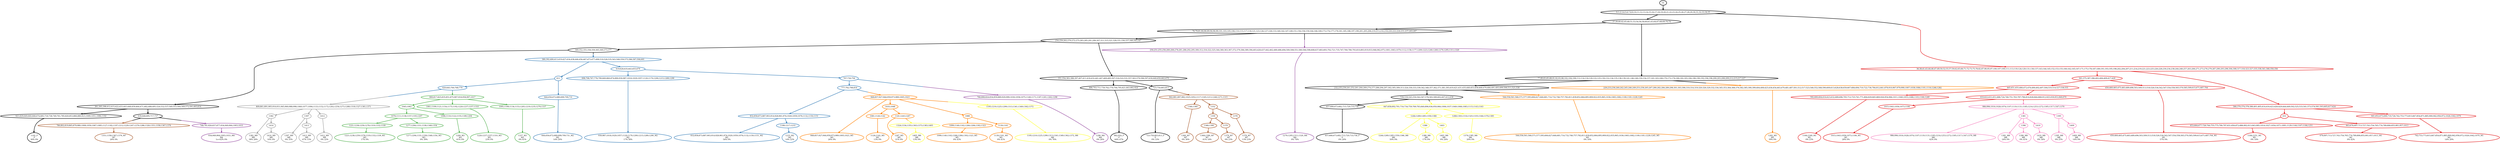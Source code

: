 digraph T {
	{
		rank=same
		125 [penwidth=3,colorscheme=set19,color=0,label="1102_P\nP\n36% 0%"]
		122 [penwidth=3,colorscheme=set19,color=0,label="882;924_P\nP\n64% 47%"]
		120 [penwidth=3,colorscheme=set19,color=0,label="723;750;803;813_P\nP\n0% 33%"]
		115 [penwidth=3,colorscheme=set19,color=0,label="657;666;673;682;715;720;733;758_P\nP\n0% 20%"]
		111 [penwidth=3,colorscheme=set19,color=1,label="1166;1249_M1\nM1\n0% 23%"]
		108 [penwidth=3,colorscheme=set19,color=1,label="1015;1043;1056;1073;1106_M1\nM1\n28% 0%"]
		106 [penwidth=3,colorscheme=set19,color=1,label="450;460;465;475;483;489;496;503;509;513;518;526;534;542;547;554;558;565;570;585;599;615;671;687;704_M1\nM1\n57% 0%"]
		102 [penwidth=3,colorscheme=set19,color=1,label="1184;1251_M1\nM1\n0% 14%"]
		100 [penwidth=3,colorscheme=set19,color=1,label="676;697;713;727;743;754;765;774;789;806;855;901;957;1013_M1\nM1\n0% 42%"]
		98 [penwidth=3,colorscheme=set19,color=1,label="742;753;773;815;847;854;871;885;900;942;956;972;1026;1042;1070_M1\nM1\n14% 20%"]
		96 [penwidth=3,colorscheme=set19,color=2,label="644;656;672;680;699;709;731_M2\nM2\n14% 20%"]
		93 [penwidth=3,colorscheme=set19,color=2,label="930;987;1018;1029;1057;1120;1170;1200;1215;1289;1290_M2\nM2\n17% 58%"]
		89 [penwidth=3,colorscheme=set19,color=2,label="832;858;873;887;903;914;928;961;974;1020;1059;1076;1132;1150;1151_M2\nM2\n54% 0%"]
		87 [penwidth=3,colorscheme=set19,color=2,label="1233_M2\nM2\n14% 22%"]
		83 [penwidth=3,colorscheme=set19,color=3,label="1221;1238;1259;1278;1319;1332;1339_M3\nM3\n17% 0%"]
		81 [penwidth=3,colorscheme=set19,color=3,label="1277;1294;1331;1338;1348;1354_M3\nM3\n0% 39%"]
		79 [penwidth=3,colorscheme=set19,color=3,label="1204_M3\nM3\n61% 0%"]
		77 [penwidth=3,colorscheme=set19,color=3,label="1220;1237;1257;1310_M3\nM3\n23% 0%"]
		75 [penwidth=3,colorscheme=set19,color=3,label="1337_M3\nM3\n0% 61%"]
		74 [penwidth=3,colorscheme=set19,color=4,label="1279;1295;1311;1320_M4\nM4\n0% 74%"]
		73 [penwidth=3,colorscheme=set19,color=4,label="1296_M4\nM4\n0% 26%"]
		71 [penwidth=3,colorscheme=set19,color=4,label="934;949;964;1003;1033_M4\nM4\n1e+02% 0%"]
		70 [penwidth=3,colorscheme=set19,color=5,label="848;857;927;944;959;973;989;1005;1023_M5\nM5\n26% 0%"]
		67 [penwidth=3,colorscheme=set19,color=5,label="1126;1142_M5\nM5\n13% 0%"]
		65 [penwidth=3,colorscheme=set19,color=5,label="1267_M5\nM5\n21% 0%"]
		62 [penwidth=3,colorscheme=set19,color=5,label="1099;1140;1162;1266;1284;1302;1323_M5\nM5\n0% 43%"]
		60 [penwidth=3,colorscheme=set19,color=5,label="1139;1161_M5\nM5\n0% 41%"]
		59 [penwidth=3,colorscheme=set19,color=5,label="1282_M5\nM5\n39% 0%"]
		58 [penwidth=3,colorscheme=set19,color=5,label="544;556;561;566;571;577;595;606;627;646;681;714;732;746;757;782;811;839;852;864;895;909;922;935;965;1036;1065;1082;1100;1181;1228;1245_M5\nM5\n0% 16%"]
		57 [penwidth=3,colorscheme=set19,color=6,label="1405_M6\nM6\n13% 0%"]
		56 [penwidth=3,colorscheme=set19,color=6,label="1195;1210;1225;1299;1313;1341;1349;1362;1372_M6\nM6\n0% 76%"]
		54 [penwidth=3,colorscheme=set19,color=6,label="1244;1269;1285;1350;1366_M6\nM6\n50% 0%"]
		52 [penwidth=3,colorscheme=set19,color=6,label="1386_M6\nM6\n17% 0%"]
		50 [penwidth=3,colorscheme=set19,color=6,label="1403_M6\nM6\n0% 24%"]
		48 [penwidth=3,colorscheme=set19,color=6,label="1374;1385_M6\nM6\n20% 0%"]
		47 [penwidth=3,colorscheme=set19,color=7,label="1351;1358;1367;1376_M7\nM7\n26% 0%"]
		45 [penwidth=3,colorscheme=set19,color=7,label="1360_M7\nM7\n0% 36%"]
		41 [penwidth=3,colorscheme=set19,color=7,label="1368;1390_M7\nM7\n61% 18%"]
		39 [penwidth=3,colorscheme=set19,color=7,label="1379_M7\nM7\n0% 23%"]
		37 [penwidth=3,colorscheme=set19,color=7,label="1378_M7\nM7\n13% 23%"]
		36 [penwidth=3,colorscheme=set19,color=8,label="986;996;1016;1028;1074;1107;1119;1131;1185;1214;1253;1272;1305;1317;1347;1370_M8\nM8\n62% 0%"]
		34 [penwidth=3,colorscheme=set19,color=8,label="1381_M8\nM8\n24% 0%"]
		32 [penwidth=3,colorscheme=set19,color=8,label="1396_M8\nM8\n0% 41%"]
		30 [penwidth=3,colorscheme=set19,color=8,label="1410_M8\nM8\n0% 34%"]
		28 [penwidth=3,colorscheme=set19,color=8,label="1395_M8\nM8\n0% 25%"]
		26 [penwidth=3,colorscheme=set19,color=8,label="1409_M8\nM8\n14% 0%"]
		24 [penwidth=3,colorscheme=set19,color=9,label="1382_M9\nM9\n38% 28%"]
		22 [penwidth=3,colorscheme=set19,color=9,label="1414_M9\nM9\n16% 0%"]
		20 [penwidth=3,colorscheme=set19,color=9,label="1397_M9\nM9\n0% 35%"]
		18 [penwidth=3,colorscheme=set19,color=9,label="1413_M9\nM9\n47% 15%"]
		16 [penwidth=3,colorscheme=set19,color=9,label="1412_M9\nM9\n0% 22%"]
	}
	135 [penwidth=3,colorscheme=set19,color=0,label="GL"]
	134 [penwidth=3,colorscheme=set19,color=0,label="0;1;2;3;4;5;6;7;8;9;10;11;12;13;14;15;16;17;18;19;20;21;22;23;24;25;26;27;28;29;30;31;32;33;34;35"]
	133 [penwidth=3,colorscheme=set19,color=0,label="37;39;40;42;45;48;51;53;54;56;58;60;61;63;64;67;68;69;70;74"]
	132 [penwidth=3,colorscheme=set19,color=0,label="76;79;81;84;86;89;94;96;99;101;103;105;106;110;115;117;118;121;123;126;127;128;133;140;142;147;149;151;156;158;159;164;166;169;173;174;177;179;181;185;188;197;199;201;205;206;210;213;216;218;220;222;224;231;237;243;247"]
	131 [penwidth=3,colorscheme=set19,color=0,label="254;259;262;270;272;275;283;285;291;299;307;311;315;321;328;331;336;337;340;343;347"]
	130 [penwidth=3,colorscheme=set19,color=0,label="349;352;355;358;359;365;369;373;377"]
	129 [penwidth=3,colorscheme=set19,color=2,label="611"]
	128 [penwidth=3,colorscheme=set19,color=2,label="620;645;700;768;779"]
	127 [penwidth=3,colorscheme=set19,color=0,label="391;395;398;412;415;422;433;443;448;459;464;471;482;488;495;524;532;537;540;553;564;569;572;591;603;614"]
	126 [penwidth=3,colorscheme=set19,color=0,label="621;629;649;660;668;674;685;718;738;749;761;785;820;853;866;880;923;1009;1051;1086;1102"]
	124 [penwidth=3,colorscheme=set19,color=0,label="351;354;383;388;397;407;411;418;432;441;447;469;485;507;516;522;531;557;563;579;596;597;630;640;650;662;670"]
	123 [penwidth=3,colorscheme=set19,color=0,label="686;703;711;739;762;770;794;795;821;843;882;924"]
	121 [penwidth=3,colorscheme=set19,color=0,label="723;750;803;813"]
	119 [penwidth=3,colorscheme=set19,color=0,label="77;80;83;85;88;91;92;93;98;102;104;108;112;114;116;120;122;125;130;132;134;135;138;139;141;146;148;150;154;157;161;163;168;170;172;176;180;182;183;184;186;190;192;194;196;200;203;208;209;212;215;217;227"]
	118 [penwidth=3,colorscheme=set19,color=0,label="232;235;239;241;252;261;264;269;274;277;288;294;297;302;305;309;313;324;330;333;339;342;348;357;362;371;381;393;410;421;431;435;440;453;458;468;479;484;491;493;499;506;511;521;530"]
	117 [penwidth=3,colorscheme=set19,color=0,label="536;539;545;550;562;567;578;583;589;602;607;612;636"]
	116 [penwidth=3,colorscheme=set19,color=0,label="657;666;673;682;715;720;733;758"]
	114 [penwidth=3,colorscheme=set19,color=1,label="361;375;387;396;402;406;409;417;420"]
	113 [penwidth=3,colorscheme=set19,color=1,label="445;451;455;466;472;476;490;492;497;504;510;514;527;538;555"]
	112 [penwidth=3,colorscheme=set19,color=1,label="592;600;604;616;623;632;689;696;705;712;725;741;771;804;829;845;869;926;954;984;1011;1040;1053;1088;1103;1166;1249"]
	110 [penwidth=3,colorscheme=set19,color=1,label="610;622;631;651;688;724;740;751;763;787;796;814;828;844;868;912;925;939;953;969;970"]
	109 [penwidth=3,colorscheme=set19,color=1,label="1015;1043;1056;1073;1106"]
	107 [penwidth=3,colorscheme=set19,color=1,label="450;460;465;475;483;489;496;503;509;513;518;526;534;542;547;554;558;565;570;585;599;615;671;687;704"]
	105 [penwidth=3,colorscheme=set19,color=1,label="366;370;374;378;386;401;405;414;416;423;426;429;444;449;502;525;533;541;573;574;581;593;605;617;624"]
	104 [penwidth=3,colorscheme=set19,color=1,label="633"]
	103 [penwidth=3,colorscheme=set19,color=1,label="653;664;677;728;744;755;775;790;797;831;856;872;886;902;913;943;995;1014;1027;1054;1071;1091;1129;1144;1167;1184;1251"]
	101 [penwidth=3,colorscheme=set19,color=1,label="663;676;697;713;727;743;754;765;774;789;806;855;901;957;1013"]
	99 [penwidth=3,colorscheme=set19,color=1,label="641;652;675;690;719;726;742;753;773;815;847;854;871;885;900;942;956;972;1026;1042;1070"]
	97 [penwidth=3,colorscheme=set19,color=2,label="644;656;672;680;699;709;731"]
	95 [penwidth=3,colorscheme=set19,color=2,label="619;626;635;643;655;679"]
	94 [penwidth=3,colorscheme=set19,color=2,label="698;708;767;778;799;849;860;874;890;930;987;1018;1029;1057;1120;1170;1200;1215;1289;1290"]
	92 [penwidth=3,colorscheme=set19,color=2,label="707;730;756"]
	91 [penwidth=3,colorscheme=set19,color=2,label="777;792;798;816"]
	90 [penwidth=3,colorscheme=set19,color=2,label="832;858;873;887;903;914;928;961;974;1020;1059;1076;1132;1150;1151"]
	88 [penwidth=3,colorscheme=set19,color=2,label="1188;1217;1233"]
	86 [penwidth=3,colorscheme=set19,color=3,label="1045;1062"]
	85 [penwidth=3,colorscheme=set19,color=3,label="1078;1111;1136;1157;1193;1207"]
	84 [penwidth=3,colorscheme=set19,color=3,label="1221;1238;1259;1278;1319;1332;1339"]
	82 [penwidth=3,colorscheme=set19,color=3,label="1277;1294;1331;1338;1348;1354"]
	80 [penwidth=3,colorscheme=set19,color=3,label="1096;1110;1122;1155;1189;1204"]
	78 [penwidth=3,colorscheme=set19,color=3,label="1061;1109;1121;1154;1175;1192;1220;1237;1257;1310"]
	76 [penwidth=3,colorscheme=set19,color=3,label="1095;1108;1134;1153;1205;1219;1235;1276;1337"]
	72 [penwidth=3,colorscheme=set19,color=0,label="639;648;695;717;737"]
	69 [penwidth=3,colorscheme=set19,color=5,label="1035;1048"]
	68 [penwidth=3,colorscheme=set19,color=5,label="1081;1126;1142"]
	66 [penwidth=3,colorscheme=set19,color=5,label="1141;1243;1267"]
	64 [penwidth=3,colorscheme=set19,color=5,label="1080"]
	63 [penwidth=3,colorscheme=set19,color=5,label="1099;1140;1162;1266;1284;1302;1323"]
	61 [penwidth=3,colorscheme=set19,color=5,label="1139;1161"]
	55 [penwidth=3,colorscheme=set19,color=6,label="1244;1269;1285;1350;1366"]
	53 [penwidth=3,colorscheme=set19,color=6,label="1386"]
	51 [penwidth=3,colorscheme=set19,color=6,label="1403"]
	49 [penwidth=3,colorscheme=set19,color=6,label="1268;1303;1314;1325;1335;1344;1374;1385"]
	46 [penwidth=3,colorscheme=set19,color=7,label="1346;1360"]
	44 [penwidth=3,colorscheme=set19,color=7,label="1352"]
	43 [penwidth=3,colorscheme=set19,color=7,label="1359"]
	42 [penwidth=3,colorscheme=set19,color=7,label="1368;1390"]
	40 [penwidth=3,colorscheme=set19,color=7,label="1379"]
	38 [penwidth=3,colorscheme=set19,color=7,label="1378"]
	35 [penwidth=3,colorscheme=set19,color=8,label="1381"]
	33 [penwidth=3,colorscheme=set19,color=8,label="1396"]
	31 [penwidth=3,colorscheme=set19,color=8,label="1410"]
	29 [penwidth=3,colorscheme=set19,color=8,label="1395"]
	27 [penwidth=3,colorscheme=set19,color=8,label="1409"]
	25 [penwidth=3,colorscheme=set19,color=9,label="1382"]
	23 [penwidth=3,colorscheme=set19,color=9,label="1414"]
	21 [penwidth=3,colorscheme=set19,color=9,label="1397"]
	19 [penwidth=3,colorscheme=set19,color=9,label="1413"]
	17 [penwidth=3,colorscheme=set19,color=9,label="1412"]
	15 [penwidth=3,colorscheme=set19,color=6,label="1195;1210;1225;1299;1313;1341;1349;1362;1372"]
	14 [penwidth=3,colorscheme=set19,color=6,label="1324;1334;1355;1363;1373;1383;1405"]
	13 [penwidth=3,colorscheme=set19,color=9,label="809;861;891;905;916;931;945;960;988;998;1060;1077;1094;1133;1152;1172;1202;1254;1273;1288;1318;1327;1361;1371"]
	12 [penwidth=3,colorscheme=set19,color=4,label="766;808;824;834;859;889;929;999;1030;1058;1075;1149;1171;1187;1201;1262;1296"]
	11 [penwidth=3,colorscheme=set19,color=3,label="800;817;825;835;851;875;907;918;958;997;1017"]
	10 [penwidth=3,colorscheme=set19,color=5,label="848;857;927;944;959;973;989;1005;1023"]
	9 [penwidth=3,colorscheme=set19,color=8,label="986;996;1016;1028;1074;1107;1119;1131;1185;1214;1253;1272;1305;1317;1347;1370"]
	8 [penwidth=3,colorscheme=set19,color=7,label="842;881;897;982;1025;1052;1117;1165;1213;1248;1271;1315"]
	7 [penwidth=3,colorscheme=set19,color=7,label="786;802;819;865;879;980;1008;1050;1067;1085;1127;1182;1197;1212;1229;1247;1270;1286;1326;1351;1358;1367;1376"]
	6 [penwidth=3,colorscheme=set19,color=5,label="229;233;236;240;242;245;246;249;253;258;265;267;280;282;284;289;298;301;303;306;310;314;319;320;326;329;332;334;345;353;364;368;376;382;385;390;399;404;408;425;436;454;463;470;481;487;501;512;517;523;546;552;568;590;609;613;628;638;659;667;684;694;710;722;736;784;812;841;878;910;967;979;990;1007;1038;1084;1101;1116;1246;1282"]
	5 [penwidth=3,colorscheme=set19,color=5,label="544;556;561;566;571;577;595;606;627;646;681;714;732;746;757;782;811;839;852;864;895;909;922;935;965;1036;1065;1082;1100;1181;1228;1245"]
	4 [penwidth=3,colorscheme=set19,color=6,label="647;658;692;701;716;734;759;769;783;840;896;936;950;966;1006;1037;1049;1066;1083;1115;1143;1163"]
	3 [penwidth=3,colorscheme=set19,color=4,label="748;781;826;837;877;934;949;964;1003;1033"]
	2 [penwidth=3,colorscheme=set19,color=4,label="250;251;255;256;260;268;278;281;286;292;295;300;312;316;322;325;344;360;363;367;372;379;384;389;394;403;428;437;442;462;480;486;494;500;508;551;580;584;598;608;637;683;693;702;721;735;747;760;780;793;810;893;919;933;946;962;975;1001;1063;1079;1112;1158;1177;1209;1223;1240;1260;1279;1295;1311;1320"]
	1 [penwidth=3,colorscheme=set19,color=2,label="380;392;400;413;419;427;434;438;446;456;467;473;477;498;519;528;535;543;548;559;575;586;587;594;601"]
	0 [penwidth=3,colorscheme=set19,color=1,label="36;38;41;43;44;46;47;49;50;52;55;57;59;62;65;66;71;72;73;75;78;82;87;90;95;97;100;107;109;111;113;119;124;129;131;136;137;143;144;145;152;153;155;160;162;165;167;171;175;178;187;189;191;193;195;198;202;204;207;211;214;219;221;223;225;226;228;230;234;238;244;248;257;263;266;271;273;276;279;287;290;293;296;304;308;317;318;323;327;335;338;341;346;350;356"]
	135 -> 134 [penwidth=3,colorscheme=set19,color=0]
	134 -> 133 [penwidth=3,colorscheme=set19,color=0]
	134 -> 0 [penwidth=3,colorscheme=set19,color="0;0.5:1"]
	133 -> 132 [penwidth=3,colorscheme=set19,color=0]
	133 -> 119 [penwidth=3,colorscheme=set19,color=0]
	132 -> 131 [penwidth=3,colorscheme=set19,color=0]
	132 -> 2 [penwidth=3,colorscheme=set19,color="0;0.5:4"]
	131 -> 130 [penwidth=3,colorscheme=set19,color=0]
	131 -> 124 [penwidth=3,colorscheme=set19,color=0]
	130 -> 127 [penwidth=3,colorscheme=set19,color=0]
	130 -> 1 [penwidth=3,colorscheme=set19,color="0;0.5:2"]
	129 -> 97 [penwidth=3,colorscheme=set19,color=2]
	129 -> 128 [penwidth=3,colorscheme=set19,color=2]
	128 -> 13 [penwidth=3,colorscheme=set19,color="2;0.5:9"]
	128 -> 11 [penwidth=3,colorscheme=set19,color="2;0.5:3"]
	127 -> 72 [penwidth=3,colorscheme=set19,color=0]
	127 -> 126 [penwidth=3,colorscheme=set19,color=0]
	126 -> 125 [penwidth=3,colorscheme=set19,color=0]
	124 -> 121 [penwidth=3,colorscheme=set19,color=0]
	124 -> 123 [penwidth=3,colorscheme=set19,color=0]
	123 -> 122 [penwidth=3,colorscheme=set19,color=0]
	121 -> 120 [penwidth=3,colorscheme=set19,color=0]
	121 -> 8 [penwidth=3,colorscheme=set19,color="0;0.5:7"]
	119 -> 118 [penwidth=3,colorscheme=set19,color=0]
	119 -> 6 [penwidth=3,colorscheme=set19,color="0;0.5:5"]
	118 -> 117 [penwidth=3,colorscheme=set19,color=0]
	118 -> 5 [penwidth=3,colorscheme=set19,color="0;0.5:5"]
	117 -> 116 [penwidth=3,colorscheme=set19,color=0]
	117 -> 4 [penwidth=3,colorscheme=set19,color="0;0.5:6"]
	116 -> 115 [penwidth=3,colorscheme=set19,color=0]
	114 -> 113 [penwidth=3,colorscheme=set19,color=1]
	114 -> 107 [penwidth=3,colorscheme=set19,color=1]
	113 -> 110 [penwidth=3,colorscheme=set19,color=1]
	113 -> 112 [penwidth=3,colorscheme=set19,color=1]
	112 -> 111 [penwidth=3,colorscheme=set19,color=1]
	110 -> 109 [penwidth=3,colorscheme=set19,color=1]
	110 -> 9 [penwidth=3,colorscheme=set19,color="1;0.5:8"]
	109 -> 108 [penwidth=3,colorscheme=set19,color=1]
	107 -> 106 [penwidth=3,colorscheme=set19,color=1]
	105 -> 104 [penwidth=3,colorscheme=set19,color=1]
	105 -> 99 [penwidth=3,colorscheme=set19,color=1]
	104 -> 101 [penwidth=3,colorscheme=set19,color=1]
	104 -> 103 [penwidth=3,colorscheme=set19,color=1]
	103 -> 102 [penwidth=3,colorscheme=set19,color=1]
	101 -> 100 [penwidth=3,colorscheme=set19,color=1]
	99 -> 98 [penwidth=3,colorscheme=set19,color=1]
	97 -> 96 [penwidth=3,colorscheme=set19,color=2]
	95 -> 92 [penwidth=3,colorscheme=set19,color=2]
	95 -> 94 [penwidth=3,colorscheme=set19,color=2]
	94 -> 93 [penwidth=3,colorscheme=set19,color=2]
	92 -> 91 [penwidth=3,colorscheme=set19,color=2]
	92 -> 12 [penwidth=3,colorscheme=set19,color="2;0.5:4"]
	91 -> 90 [penwidth=3,colorscheme=set19,color=2]
	91 -> 10 [penwidth=3,colorscheme=set19,color="2;0.5:5"]
	90 -> 89 [penwidth=3,colorscheme=set19,color=2]
	90 -> 88 [penwidth=3,colorscheme=set19,color=2]
	88 -> 87 [penwidth=3,colorscheme=set19,color=2]
	86 -> 80 [penwidth=3,colorscheme=set19,color=3]
	86 -> 85 [penwidth=3,colorscheme=set19,color=3]
	85 -> 84 [penwidth=3,colorscheme=set19,color=3]
	85 -> 82 [penwidth=3,colorscheme=set19,color=3]
	84 -> 83 [penwidth=3,colorscheme=set19,color=3]
	82 -> 81 [penwidth=3,colorscheme=set19,color=3]
	80 -> 79 [penwidth=3,colorscheme=set19,color=3]
	78 -> 77 [penwidth=3,colorscheme=set19,color=3]
	76 -> 75 [penwidth=3,colorscheme=set19,color=3]
	72 -> 7 [penwidth=3,colorscheme=set19,color="0;0.5:7"]
	72 -> 3 [penwidth=3,colorscheme=set19,color="0;0.5:4"]
	69 -> 66 [penwidth=3,colorscheme=set19,color=5]
	69 -> 68 [penwidth=3,colorscheme=set19,color=5]
	68 -> 67 [penwidth=3,colorscheme=set19,color=5]
	66 -> 65 [penwidth=3,colorscheme=set19,color=5]
	66 -> 14 [penwidth=3,colorscheme=set19,color="5;0.5:6"]
	64 -> 63 [penwidth=3,colorscheme=set19,color=5]
	64 -> 61 [penwidth=3,colorscheme=set19,color=5]
	63 -> 62 [penwidth=3,colorscheme=set19,color=5]
	61 -> 60 [penwidth=3,colorscheme=set19,color=5]
	55 -> 54 [penwidth=3,colorscheme=set19,color=6]
	55 -> 53 [penwidth=3,colorscheme=set19,color=6]
	55 -> 51 [penwidth=3,colorscheme=set19,color=6]
	53 -> 52 [penwidth=3,colorscheme=set19,color=6]
	51 -> 50 [penwidth=3,colorscheme=set19,color=6]
	49 -> 48 [penwidth=3,colorscheme=set19,color=6]
	46 -> 45 [penwidth=3,colorscheme=set19,color=7]
	44 -> 43 [penwidth=3,colorscheme=set19,color=7]
	44 -> 38 [penwidth=3,colorscheme=set19,color=7]
	43 -> 42 [penwidth=3,colorscheme=set19,color=7]
	43 -> 40 [penwidth=3,colorscheme=set19,color=7]
	42 -> 41 [penwidth=3,colorscheme=set19,color=7]
	40 -> 39 [penwidth=3,colorscheme=set19,color=7]
	38 -> 37 [penwidth=3,colorscheme=set19,color=7]
	35 -> 34 [penwidth=3,colorscheme=set19,color=8]
	35 -> 33 [penwidth=3,colorscheme=set19,color=8]
	35 -> 31 [penwidth=3,colorscheme=set19,color=8]
	33 -> 32 [penwidth=3,colorscheme=set19,color=8]
	31 -> 30 [penwidth=3,colorscheme=set19,color=8]
	29 -> 28 [penwidth=3,colorscheme=set19,color=8]
	29 -> 27 [penwidth=3,colorscheme=set19,color=8]
	27 -> 26 [penwidth=3,colorscheme=set19,color=8]
	25 -> 24 [penwidth=3,colorscheme=set19,color=9]
	25 -> 23 [penwidth=3,colorscheme=set19,color=9]
	23 -> 22 [penwidth=3,colorscheme=set19,color=9]
	21 -> 20 [penwidth=3,colorscheme=set19,color=9]
	21 -> 19 [penwidth=3,colorscheme=set19,color=9]
	19 -> 18 [penwidth=3,colorscheme=set19,color=9]
	17 -> 16 [penwidth=3,colorscheme=set19,color=9]
	15 -> 56 [penwidth=3,colorscheme=set19,color=6]
	14 -> 57 [penwidth=3,colorscheme=set19,color=6]
	13 -> 25 [penwidth=3,colorscheme=set19,color=9]
	13 -> 21 [penwidth=3,colorscheme=set19,color=9]
	13 -> 17 [penwidth=3,colorscheme=set19,color=9]
	12 -> 73 [penwidth=3,colorscheme=set19,color=4]
	11 -> 86 [penwidth=3,colorscheme=set19,color=3]
	11 -> 78 [penwidth=3,colorscheme=set19,color=3]
	11 -> 76 [penwidth=3,colorscheme=set19,color=3]
	10 -> 70 [penwidth=3,colorscheme=set19,color=5]
	10 -> 69 [penwidth=3,colorscheme=set19,color=5]
	10 -> 64 [penwidth=3,colorscheme=set19,color=5]
	10 -> 15 [penwidth=3,colorscheme=set19,color="5;0.5:6"]
	9 -> 36 [penwidth=3,colorscheme=set19,color=8]
	9 -> 35 [penwidth=3,colorscheme=set19,color=8]
	9 -> 29 [penwidth=3,colorscheme=set19,color=8]
	8 -> 46 [penwidth=3,colorscheme=set19,color=7]
	8 -> 44 [penwidth=3,colorscheme=set19,color=7]
	7 -> 47 [penwidth=3,colorscheme=set19,color=7]
	6 -> 59 [penwidth=3,colorscheme=set19,color=5]
	5 -> 58 [penwidth=3,colorscheme=set19,color=5]
	4 -> 55 [penwidth=3,colorscheme=set19,color=6]
	4 -> 49 [penwidth=3,colorscheme=set19,color=6]
	3 -> 71 [penwidth=3,colorscheme=set19,color=4]
	2 -> 74 [penwidth=3,colorscheme=set19,color=4]
	1 -> 129 [penwidth=3,colorscheme=set19,color=2]
	1 -> 95 [penwidth=3,colorscheme=set19,color=2]
	0 -> 114 [penwidth=3,colorscheme=set19,color=1]
	0 -> 105 [penwidth=3,colorscheme=set19,color=1]
}
